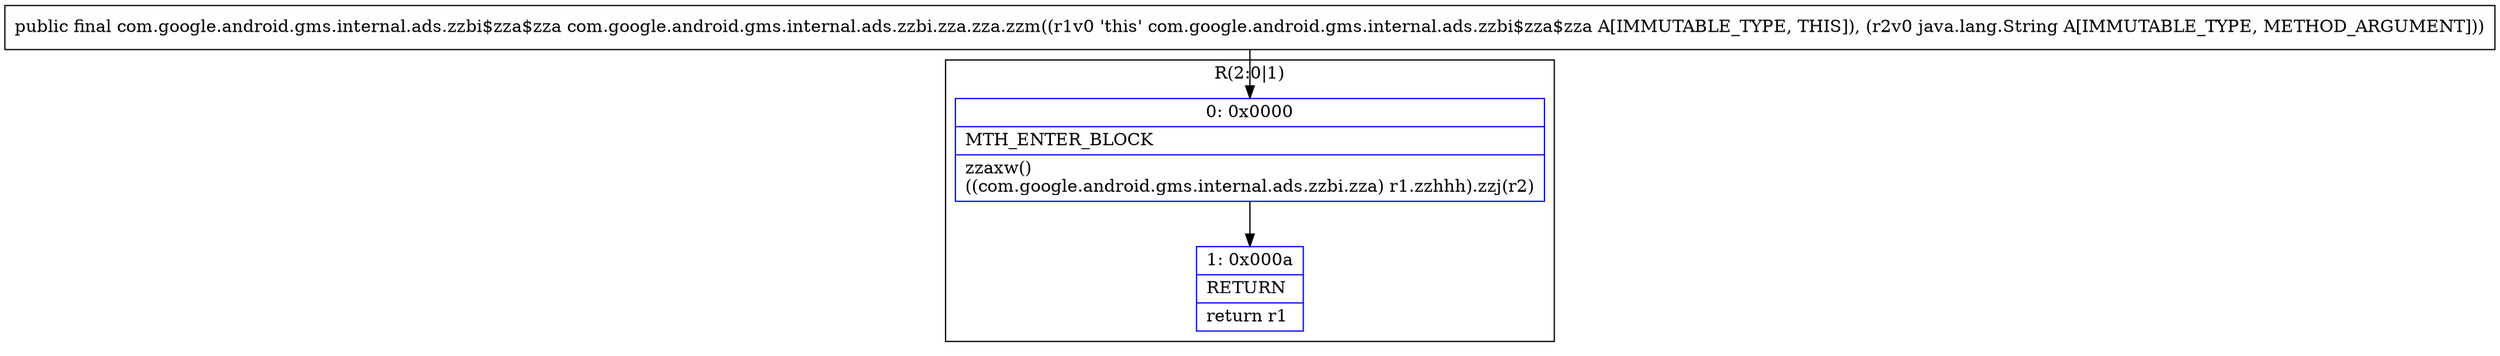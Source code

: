 digraph "CFG forcom.google.android.gms.internal.ads.zzbi.zza.zza.zzm(Ljava\/lang\/String;)Lcom\/google\/android\/gms\/internal\/ads\/zzbi$zza$zza;" {
subgraph cluster_Region_975917899 {
label = "R(2:0|1)";
node [shape=record,color=blue];
Node_0 [shape=record,label="{0\:\ 0x0000|MTH_ENTER_BLOCK\l|zzaxw()\l((com.google.android.gms.internal.ads.zzbi.zza) r1.zzhhh).zzj(r2)\l}"];
Node_1 [shape=record,label="{1\:\ 0x000a|RETURN\l|return r1\l}"];
}
MethodNode[shape=record,label="{public final com.google.android.gms.internal.ads.zzbi$zza$zza com.google.android.gms.internal.ads.zzbi.zza.zza.zzm((r1v0 'this' com.google.android.gms.internal.ads.zzbi$zza$zza A[IMMUTABLE_TYPE, THIS]), (r2v0 java.lang.String A[IMMUTABLE_TYPE, METHOD_ARGUMENT])) }"];
MethodNode -> Node_0;
Node_0 -> Node_1;
}

